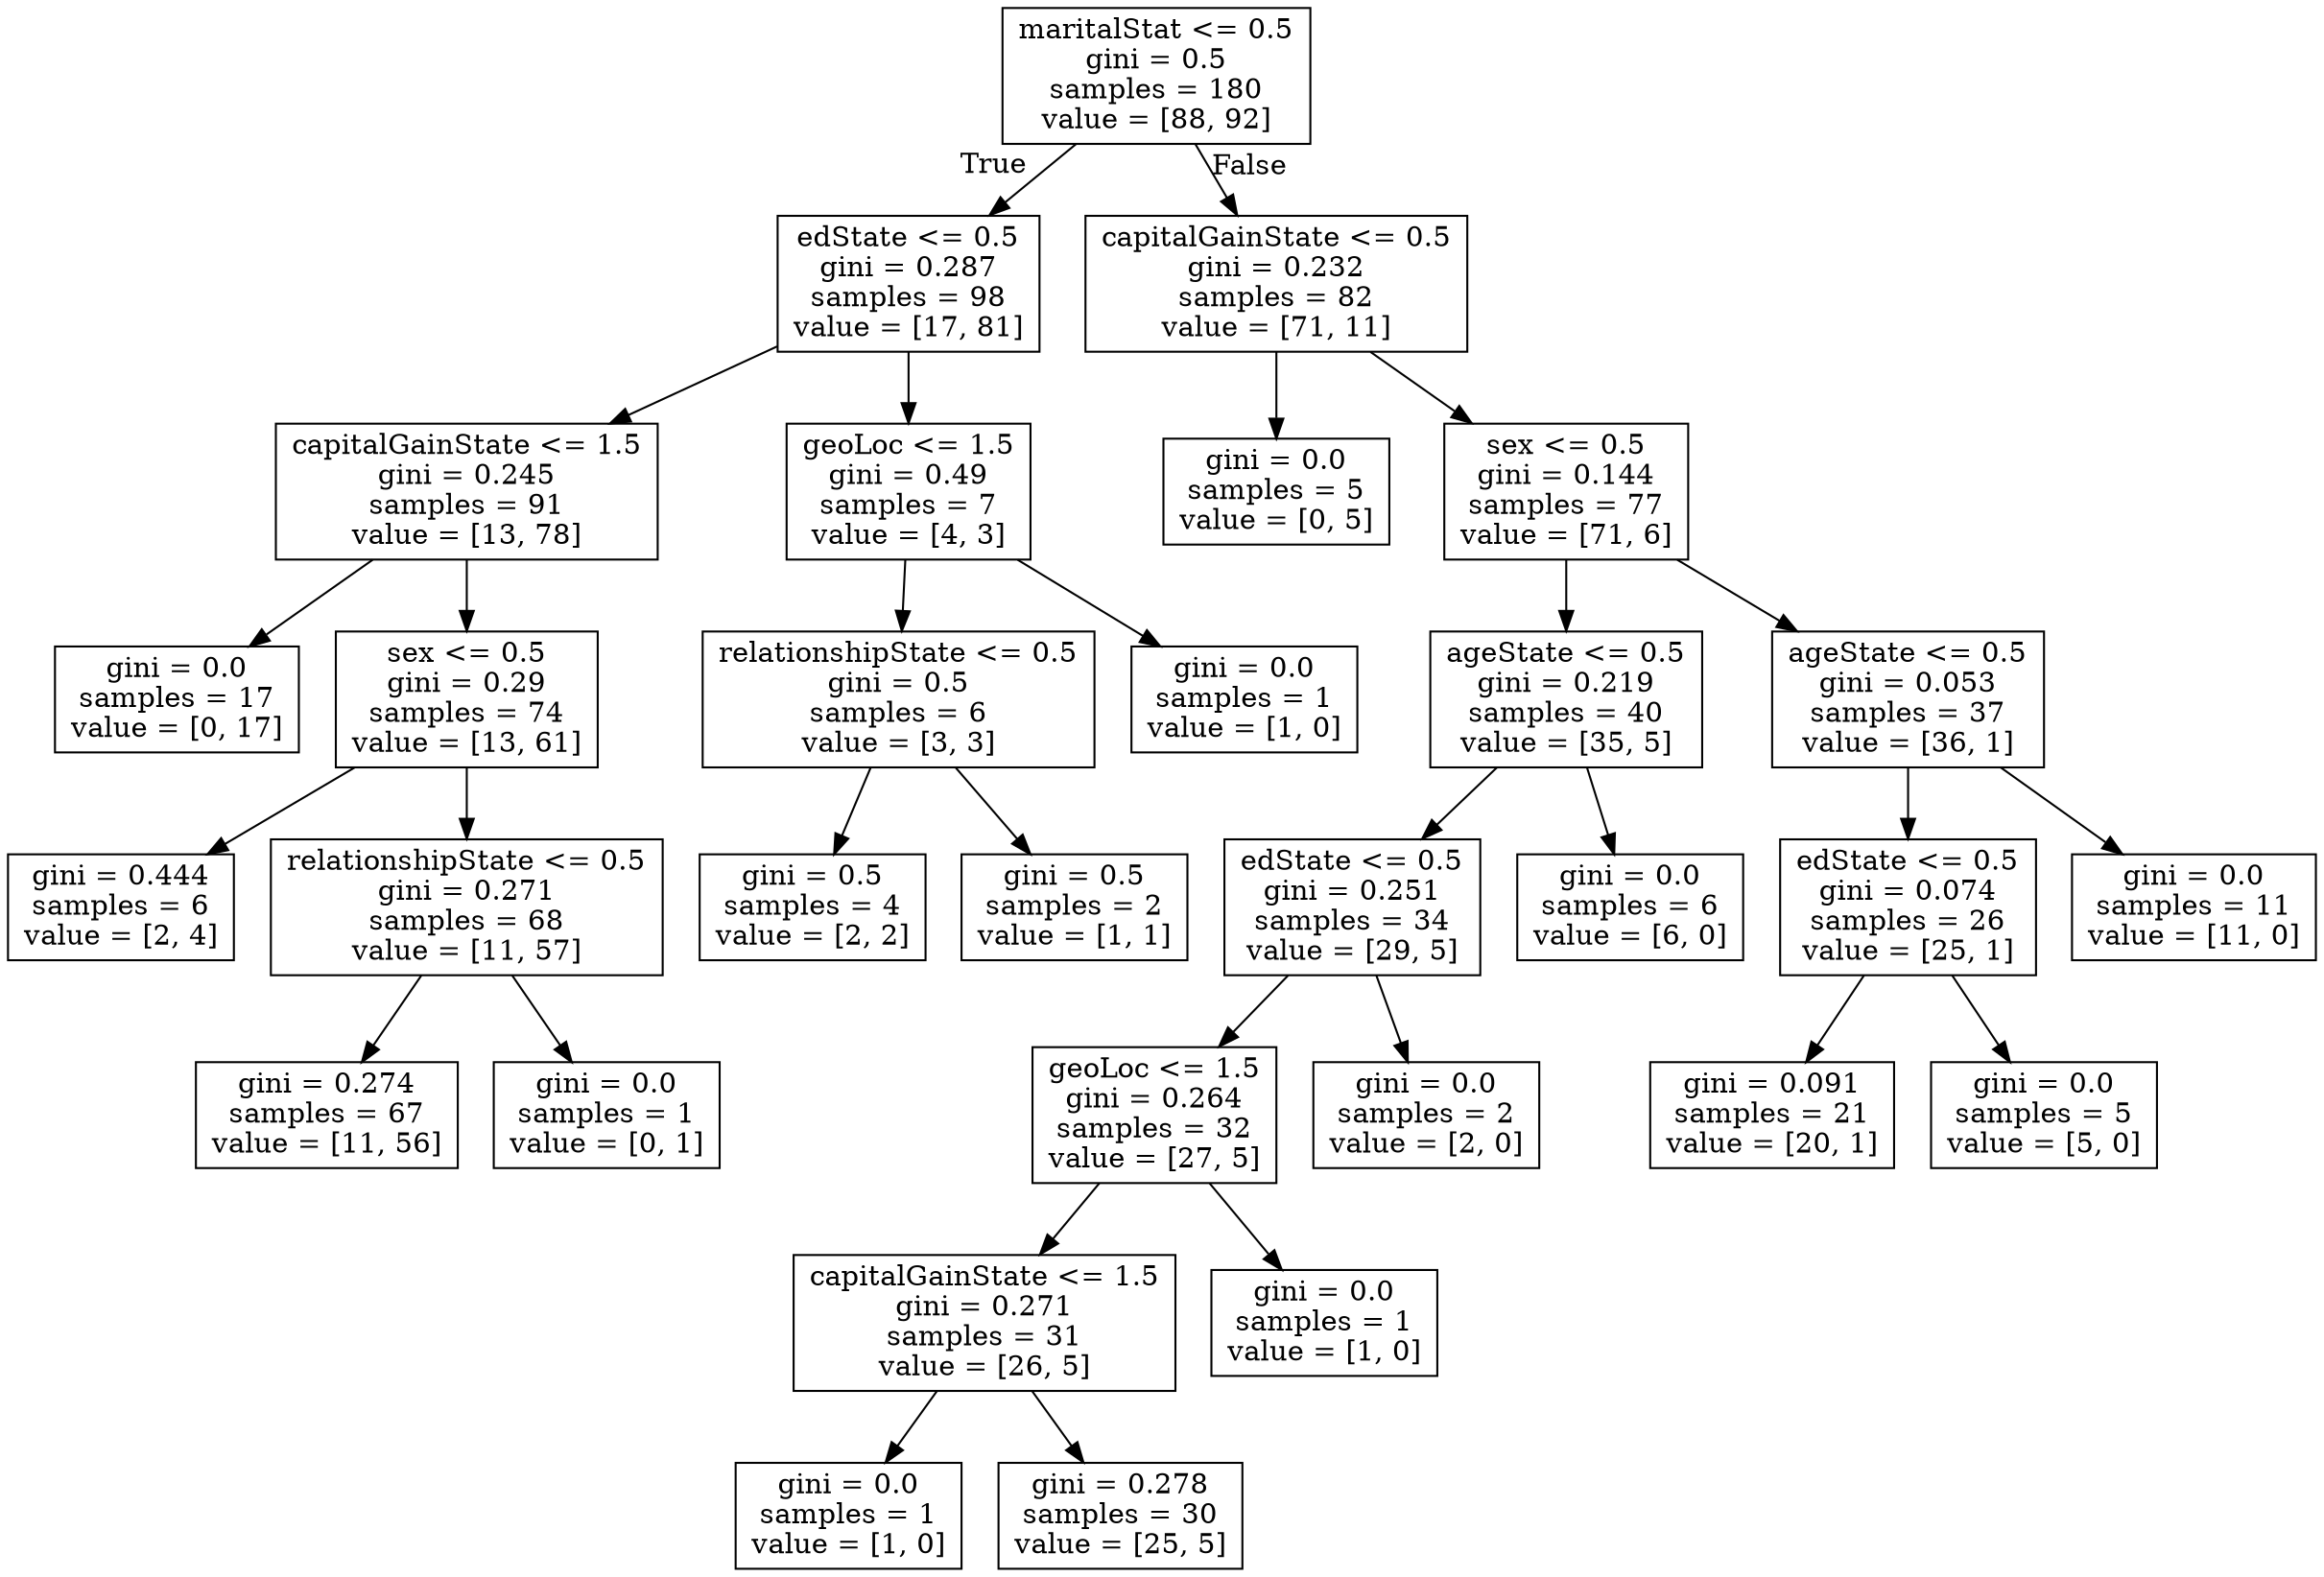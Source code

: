 digraph Tree {
node [shape=box] ;
0 [label="maritalStat <= 0.5\ngini = 0.5\nsamples = 180\nvalue = [88, 92]"] ;
1 [label="edState <= 0.5\ngini = 0.287\nsamples = 98\nvalue = [17, 81]"] ;
0 -> 1 [labeldistance=2.5, labelangle=45, headlabel="True"] ;
2 [label="capitalGainState <= 1.5\ngini = 0.245\nsamples = 91\nvalue = [13, 78]"] ;
1 -> 2 ;
3 [label="gini = 0.0\nsamples = 17\nvalue = [0, 17]"] ;
2 -> 3 ;
4 [label="sex <= 0.5\ngini = 0.29\nsamples = 74\nvalue = [13, 61]"] ;
2 -> 4 ;
5 [label="gini = 0.444\nsamples = 6\nvalue = [2, 4]"] ;
4 -> 5 ;
6 [label="relationshipState <= 0.5\ngini = 0.271\nsamples = 68\nvalue = [11, 57]"] ;
4 -> 6 ;
7 [label="gini = 0.274\nsamples = 67\nvalue = [11, 56]"] ;
6 -> 7 ;
8 [label="gini = 0.0\nsamples = 1\nvalue = [0, 1]"] ;
6 -> 8 ;
9 [label="geoLoc <= 1.5\ngini = 0.49\nsamples = 7\nvalue = [4, 3]"] ;
1 -> 9 ;
10 [label="relationshipState <= 0.5\ngini = 0.5\nsamples = 6\nvalue = [3, 3]"] ;
9 -> 10 ;
11 [label="gini = 0.5\nsamples = 4\nvalue = [2, 2]"] ;
10 -> 11 ;
12 [label="gini = 0.5\nsamples = 2\nvalue = [1, 1]"] ;
10 -> 12 ;
13 [label="gini = 0.0\nsamples = 1\nvalue = [1, 0]"] ;
9 -> 13 ;
14 [label="capitalGainState <= 0.5\ngini = 0.232\nsamples = 82\nvalue = [71, 11]"] ;
0 -> 14 [labeldistance=2.5, labelangle=-45, headlabel="False"] ;
15 [label="gini = 0.0\nsamples = 5\nvalue = [0, 5]"] ;
14 -> 15 ;
16 [label="sex <= 0.5\ngini = 0.144\nsamples = 77\nvalue = [71, 6]"] ;
14 -> 16 ;
17 [label="ageState <= 0.5\ngini = 0.219\nsamples = 40\nvalue = [35, 5]"] ;
16 -> 17 ;
18 [label="edState <= 0.5\ngini = 0.251\nsamples = 34\nvalue = [29, 5]"] ;
17 -> 18 ;
19 [label="geoLoc <= 1.5\ngini = 0.264\nsamples = 32\nvalue = [27, 5]"] ;
18 -> 19 ;
20 [label="capitalGainState <= 1.5\ngini = 0.271\nsamples = 31\nvalue = [26, 5]"] ;
19 -> 20 ;
21 [label="gini = 0.0\nsamples = 1\nvalue = [1, 0]"] ;
20 -> 21 ;
22 [label="gini = 0.278\nsamples = 30\nvalue = [25, 5]"] ;
20 -> 22 ;
23 [label="gini = 0.0\nsamples = 1\nvalue = [1, 0]"] ;
19 -> 23 ;
24 [label="gini = 0.0\nsamples = 2\nvalue = [2, 0]"] ;
18 -> 24 ;
25 [label="gini = 0.0\nsamples = 6\nvalue = [6, 0]"] ;
17 -> 25 ;
26 [label="ageState <= 0.5\ngini = 0.053\nsamples = 37\nvalue = [36, 1]"] ;
16 -> 26 ;
27 [label="edState <= 0.5\ngini = 0.074\nsamples = 26\nvalue = [25, 1]"] ;
26 -> 27 ;
28 [label="gini = 0.091\nsamples = 21\nvalue = [20, 1]"] ;
27 -> 28 ;
29 [label="gini = 0.0\nsamples = 5\nvalue = [5, 0]"] ;
27 -> 29 ;
30 [label="gini = 0.0\nsamples = 11\nvalue = [11, 0]"] ;
26 -> 30 ;
}
